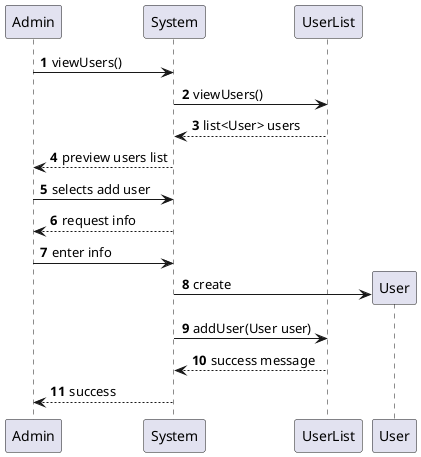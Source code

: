 @startuml
autonumber

Admin -> System: viewUsers()
System -> UserList: viewUsers()

UserList --> System: list<User> users
System --> Admin: preview users list
Admin -> System: selects add user
System --> Admin: request info
Admin -> System: enter info
System -> User**: create
System -> UserList: addUser(User user)
UserList --> System: success message
System --> Admin: success

@enduml
